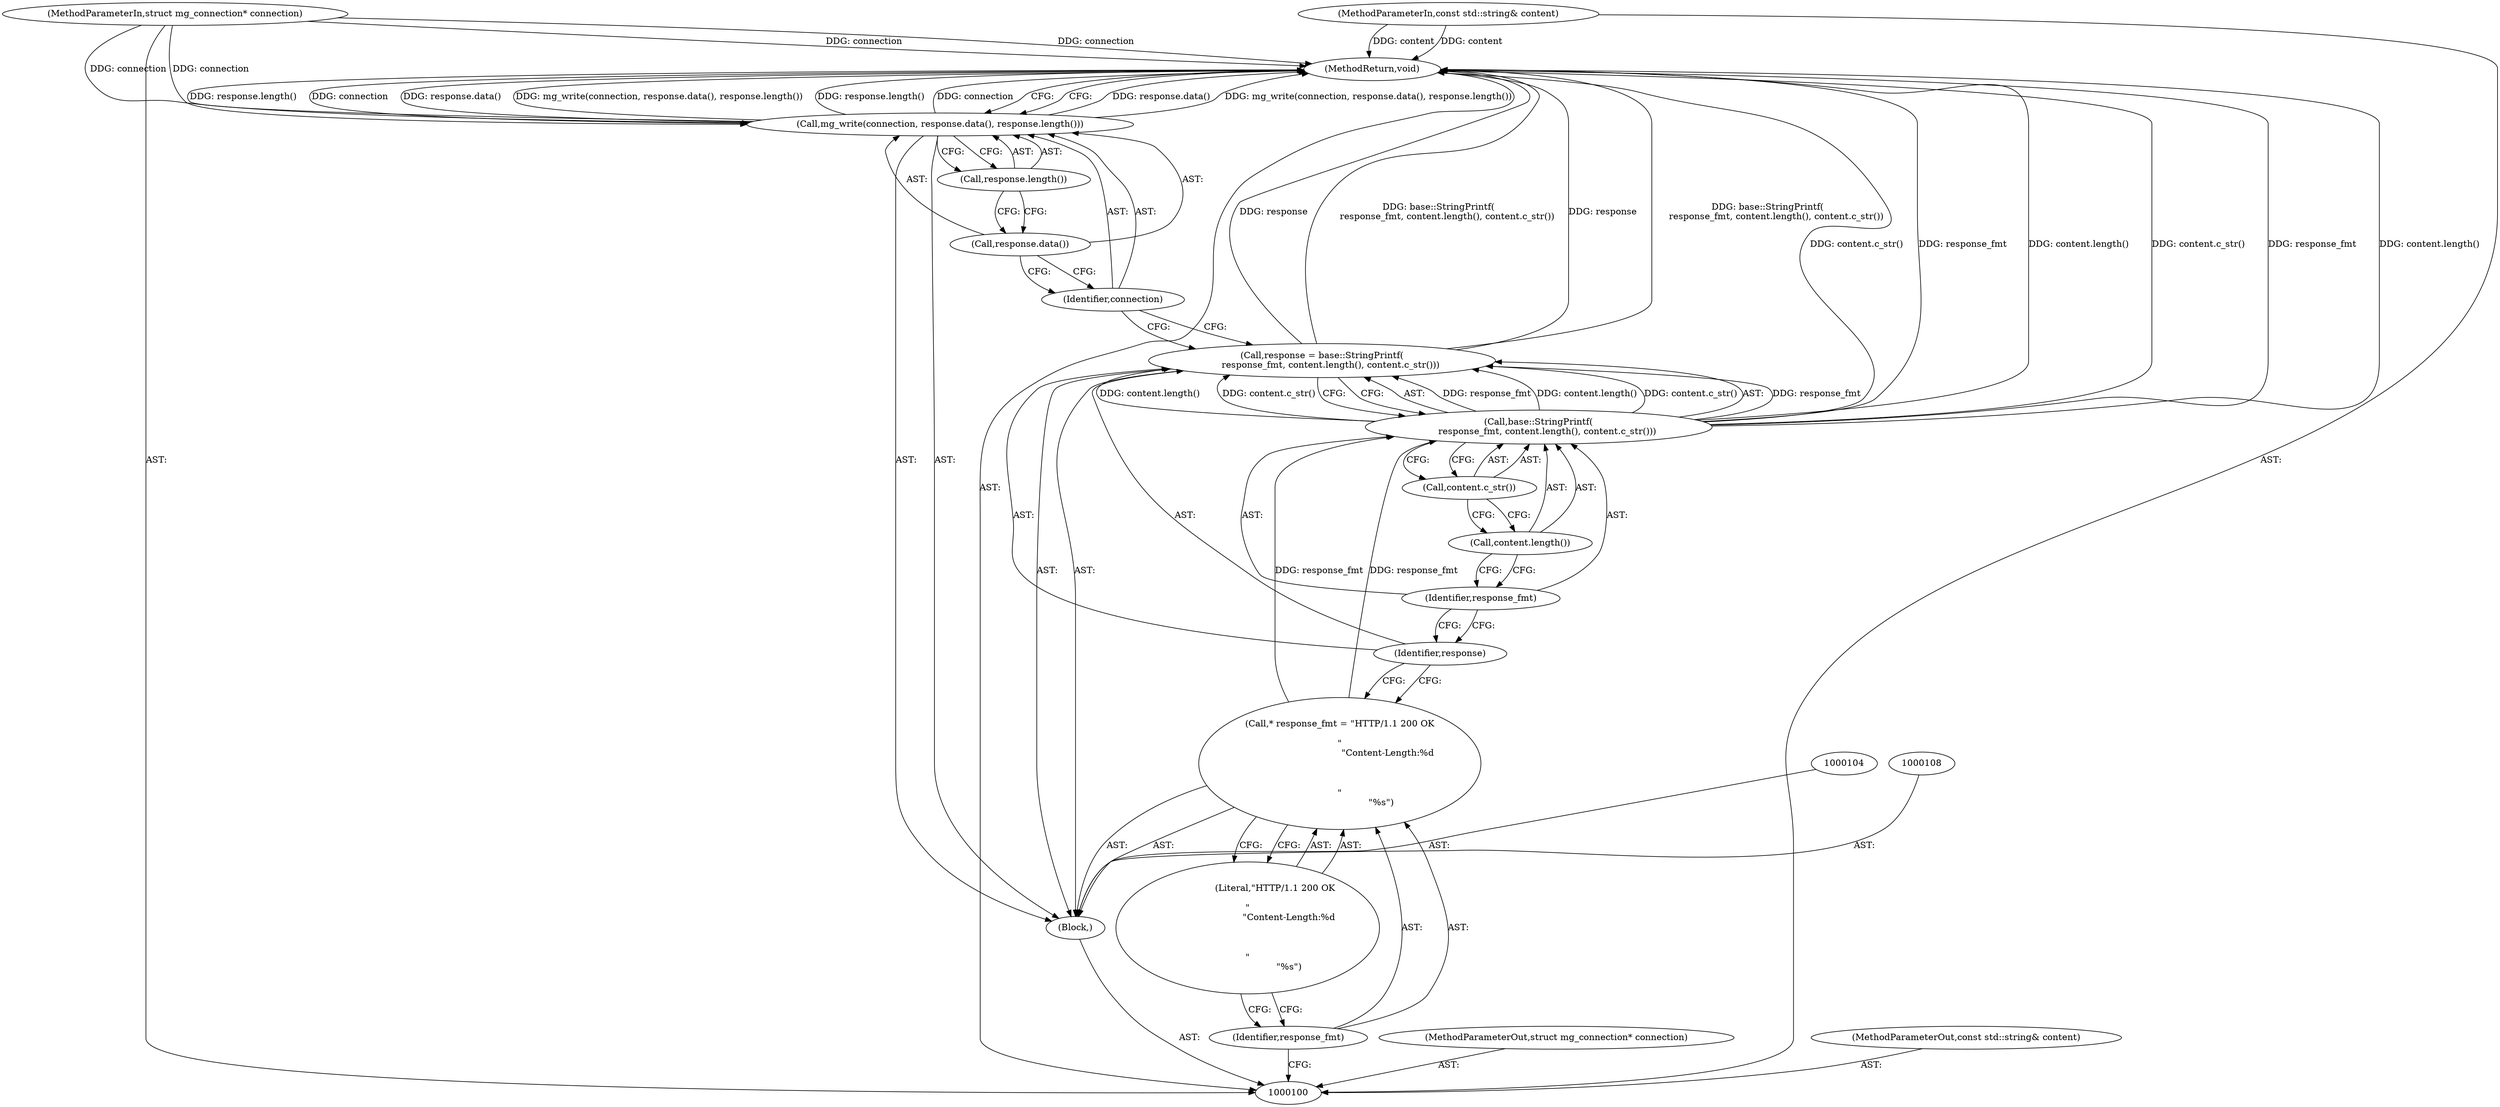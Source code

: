 digraph "0_Chrome_4ab22cfc619ee8ff17a8c50e289ec3b30731ceba_6" {
"1000119" [label="(MethodReturn,void)"];
"1000101" [label="(MethodParameterIn,struct mg_connection* connection)"];
"1000156" [label="(MethodParameterOut,struct mg_connection* connection)"];
"1000102" [label="(MethodParameterIn,const std::string& content)"];
"1000157" [label="(MethodParameterOut,const std::string& content)"];
"1000103" [label="(Block,)"];
"1000105" [label="(Call,* response_fmt = \"HTTP/1.1 200 OK\r\n\"\n                             \"Content-Length:%d\r\n\r\n\"\n                             \"%s\")"];
"1000106" [label="(Identifier,response_fmt)"];
"1000107" [label="(Literal,\"HTTP/1.1 200 OK\r\n\"\n                             \"Content-Length:%d\r\n\r\n\"\n                             \"%s\")"];
"1000109" [label="(Call,response = base::StringPrintf(\n      response_fmt, content.length(), content.c_str()))"];
"1000110" [label="(Identifier,response)"];
"1000111" [label="(Call,base::StringPrintf(\n      response_fmt, content.length(), content.c_str()))"];
"1000113" [label="(Call,content.length())"];
"1000114" [label="(Call,content.c_str())"];
"1000112" [label="(Identifier,response_fmt)"];
"1000116" [label="(Identifier,connection)"];
"1000117" [label="(Call,response.data())"];
"1000115" [label="(Call,mg_write(connection, response.data(), response.length()))"];
"1000118" [label="(Call,response.length())"];
"1000119" -> "1000100"  [label="AST: "];
"1000119" -> "1000115"  [label="CFG: "];
"1000115" -> "1000119"  [label="DDG: response.data()"];
"1000115" -> "1000119"  [label="DDG: mg_write(connection, response.data(), response.length())"];
"1000115" -> "1000119"  [label="DDG: response.length()"];
"1000115" -> "1000119"  [label="DDG: connection"];
"1000111" -> "1000119"  [label="DDG: content.c_str()"];
"1000111" -> "1000119"  [label="DDG: response_fmt"];
"1000111" -> "1000119"  [label="DDG: content.length()"];
"1000102" -> "1000119"  [label="DDG: content"];
"1000101" -> "1000119"  [label="DDG: connection"];
"1000109" -> "1000119"  [label="DDG: response"];
"1000109" -> "1000119"  [label="DDG: base::StringPrintf(\n      response_fmt, content.length(), content.c_str())"];
"1000101" -> "1000100"  [label="AST: "];
"1000101" -> "1000119"  [label="DDG: connection"];
"1000101" -> "1000115"  [label="DDG: connection"];
"1000156" -> "1000100"  [label="AST: "];
"1000102" -> "1000100"  [label="AST: "];
"1000102" -> "1000119"  [label="DDG: content"];
"1000157" -> "1000100"  [label="AST: "];
"1000103" -> "1000100"  [label="AST: "];
"1000104" -> "1000103"  [label="AST: "];
"1000105" -> "1000103"  [label="AST: "];
"1000108" -> "1000103"  [label="AST: "];
"1000109" -> "1000103"  [label="AST: "];
"1000115" -> "1000103"  [label="AST: "];
"1000105" -> "1000103"  [label="AST: "];
"1000105" -> "1000107"  [label="CFG: "];
"1000106" -> "1000105"  [label="AST: "];
"1000107" -> "1000105"  [label="AST: "];
"1000110" -> "1000105"  [label="CFG: "];
"1000105" -> "1000111"  [label="DDG: response_fmt"];
"1000106" -> "1000105"  [label="AST: "];
"1000106" -> "1000100"  [label="CFG: "];
"1000107" -> "1000106"  [label="CFG: "];
"1000107" -> "1000105"  [label="AST: "];
"1000107" -> "1000106"  [label="CFG: "];
"1000105" -> "1000107"  [label="CFG: "];
"1000109" -> "1000103"  [label="AST: "];
"1000109" -> "1000111"  [label="CFG: "];
"1000110" -> "1000109"  [label="AST: "];
"1000111" -> "1000109"  [label="AST: "];
"1000116" -> "1000109"  [label="CFG: "];
"1000109" -> "1000119"  [label="DDG: response"];
"1000109" -> "1000119"  [label="DDG: base::StringPrintf(\n      response_fmt, content.length(), content.c_str())"];
"1000111" -> "1000109"  [label="DDG: response_fmt"];
"1000111" -> "1000109"  [label="DDG: content.length()"];
"1000111" -> "1000109"  [label="DDG: content.c_str()"];
"1000110" -> "1000109"  [label="AST: "];
"1000110" -> "1000105"  [label="CFG: "];
"1000112" -> "1000110"  [label="CFG: "];
"1000111" -> "1000109"  [label="AST: "];
"1000111" -> "1000114"  [label="CFG: "];
"1000112" -> "1000111"  [label="AST: "];
"1000113" -> "1000111"  [label="AST: "];
"1000114" -> "1000111"  [label="AST: "];
"1000109" -> "1000111"  [label="CFG: "];
"1000111" -> "1000119"  [label="DDG: content.c_str()"];
"1000111" -> "1000119"  [label="DDG: response_fmt"];
"1000111" -> "1000119"  [label="DDG: content.length()"];
"1000111" -> "1000109"  [label="DDG: response_fmt"];
"1000111" -> "1000109"  [label="DDG: content.length()"];
"1000111" -> "1000109"  [label="DDG: content.c_str()"];
"1000105" -> "1000111"  [label="DDG: response_fmt"];
"1000113" -> "1000111"  [label="AST: "];
"1000113" -> "1000112"  [label="CFG: "];
"1000114" -> "1000113"  [label="CFG: "];
"1000114" -> "1000111"  [label="AST: "];
"1000114" -> "1000113"  [label="CFG: "];
"1000111" -> "1000114"  [label="CFG: "];
"1000112" -> "1000111"  [label="AST: "];
"1000112" -> "1000110"  [label="CFG: "];
"1000113" -> "1000112"  [label="CFG: "];
"1000116" -> "1000115"  [label="AST: "];
"1000116" -> "1000109"  [label="CFG: "];
"1000117" -> "1000116"  [label="CFG: "];
"1000117" -> "1000115"  [label="AST: "];
"1000117" -> "1000116"  [label="CFG: "];
"1000118" -> "1000117"  [label="CFG: "];
"1000115" -> "1000103"  [label="AST: "];
"1000115" -> "1000118"  [label="CFG: "];
"1000116" -> "1000115"  [label="AST: "];
"1000117" -> "1000115"  [label="AST: "];
"1000118" -> "1000115"  [label="AST: "];
"1000119" -> "1000115"  [label="CFG: "];
"1000115" -> "1000119"  [label="DDG: response.data()"];
"1000115" -> "1000119"  [label="DDG: mg_write(connection, response.data(), response.length())"];
"1000115" -> "1000119"  [label="DDG: response.length()"];
"1000115" -> "1000119"  [label="DDG: connection"];
"1000101" -> "1000115"  [label="DDG: connection"];
"1000118" -> "1000115"  [label="AST: "];
"1000118" -> "1000117"  [label="CFG: "];
"1000115" -> "1000118"  [label="CFG: "];
}
